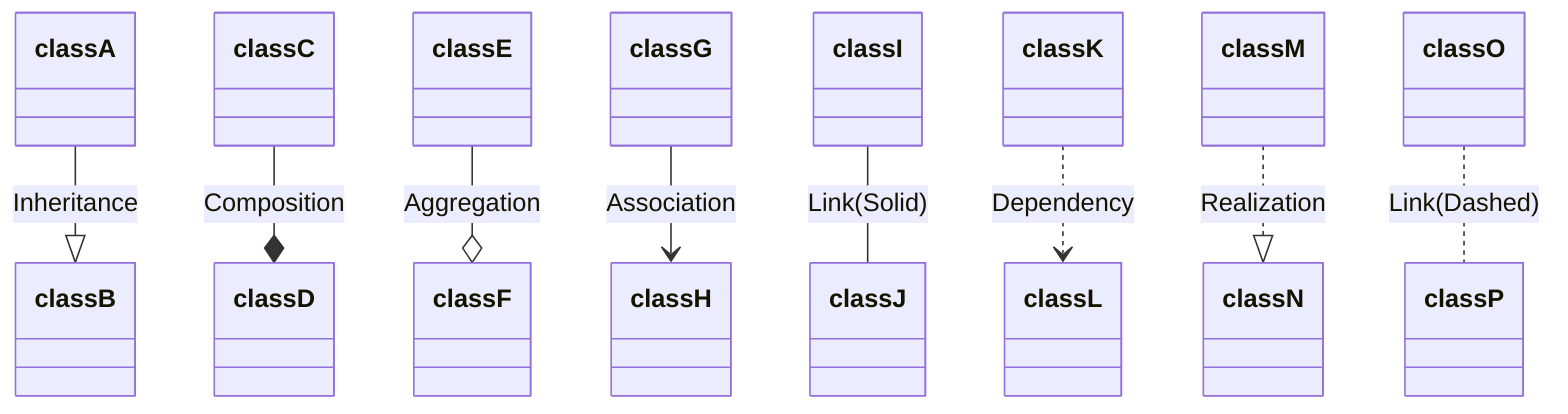 classDiagram
    classA --|> classB : Inheritance
    classC --* classD : Composition
    classE --o classF : Aggregation
    classG --> classH : Association
    classI -- classJ : Link(Solid)
    classK ..> classL : Dependency
    classM ..|> classN : Realization
    classO .. classP : Link(Dashed)